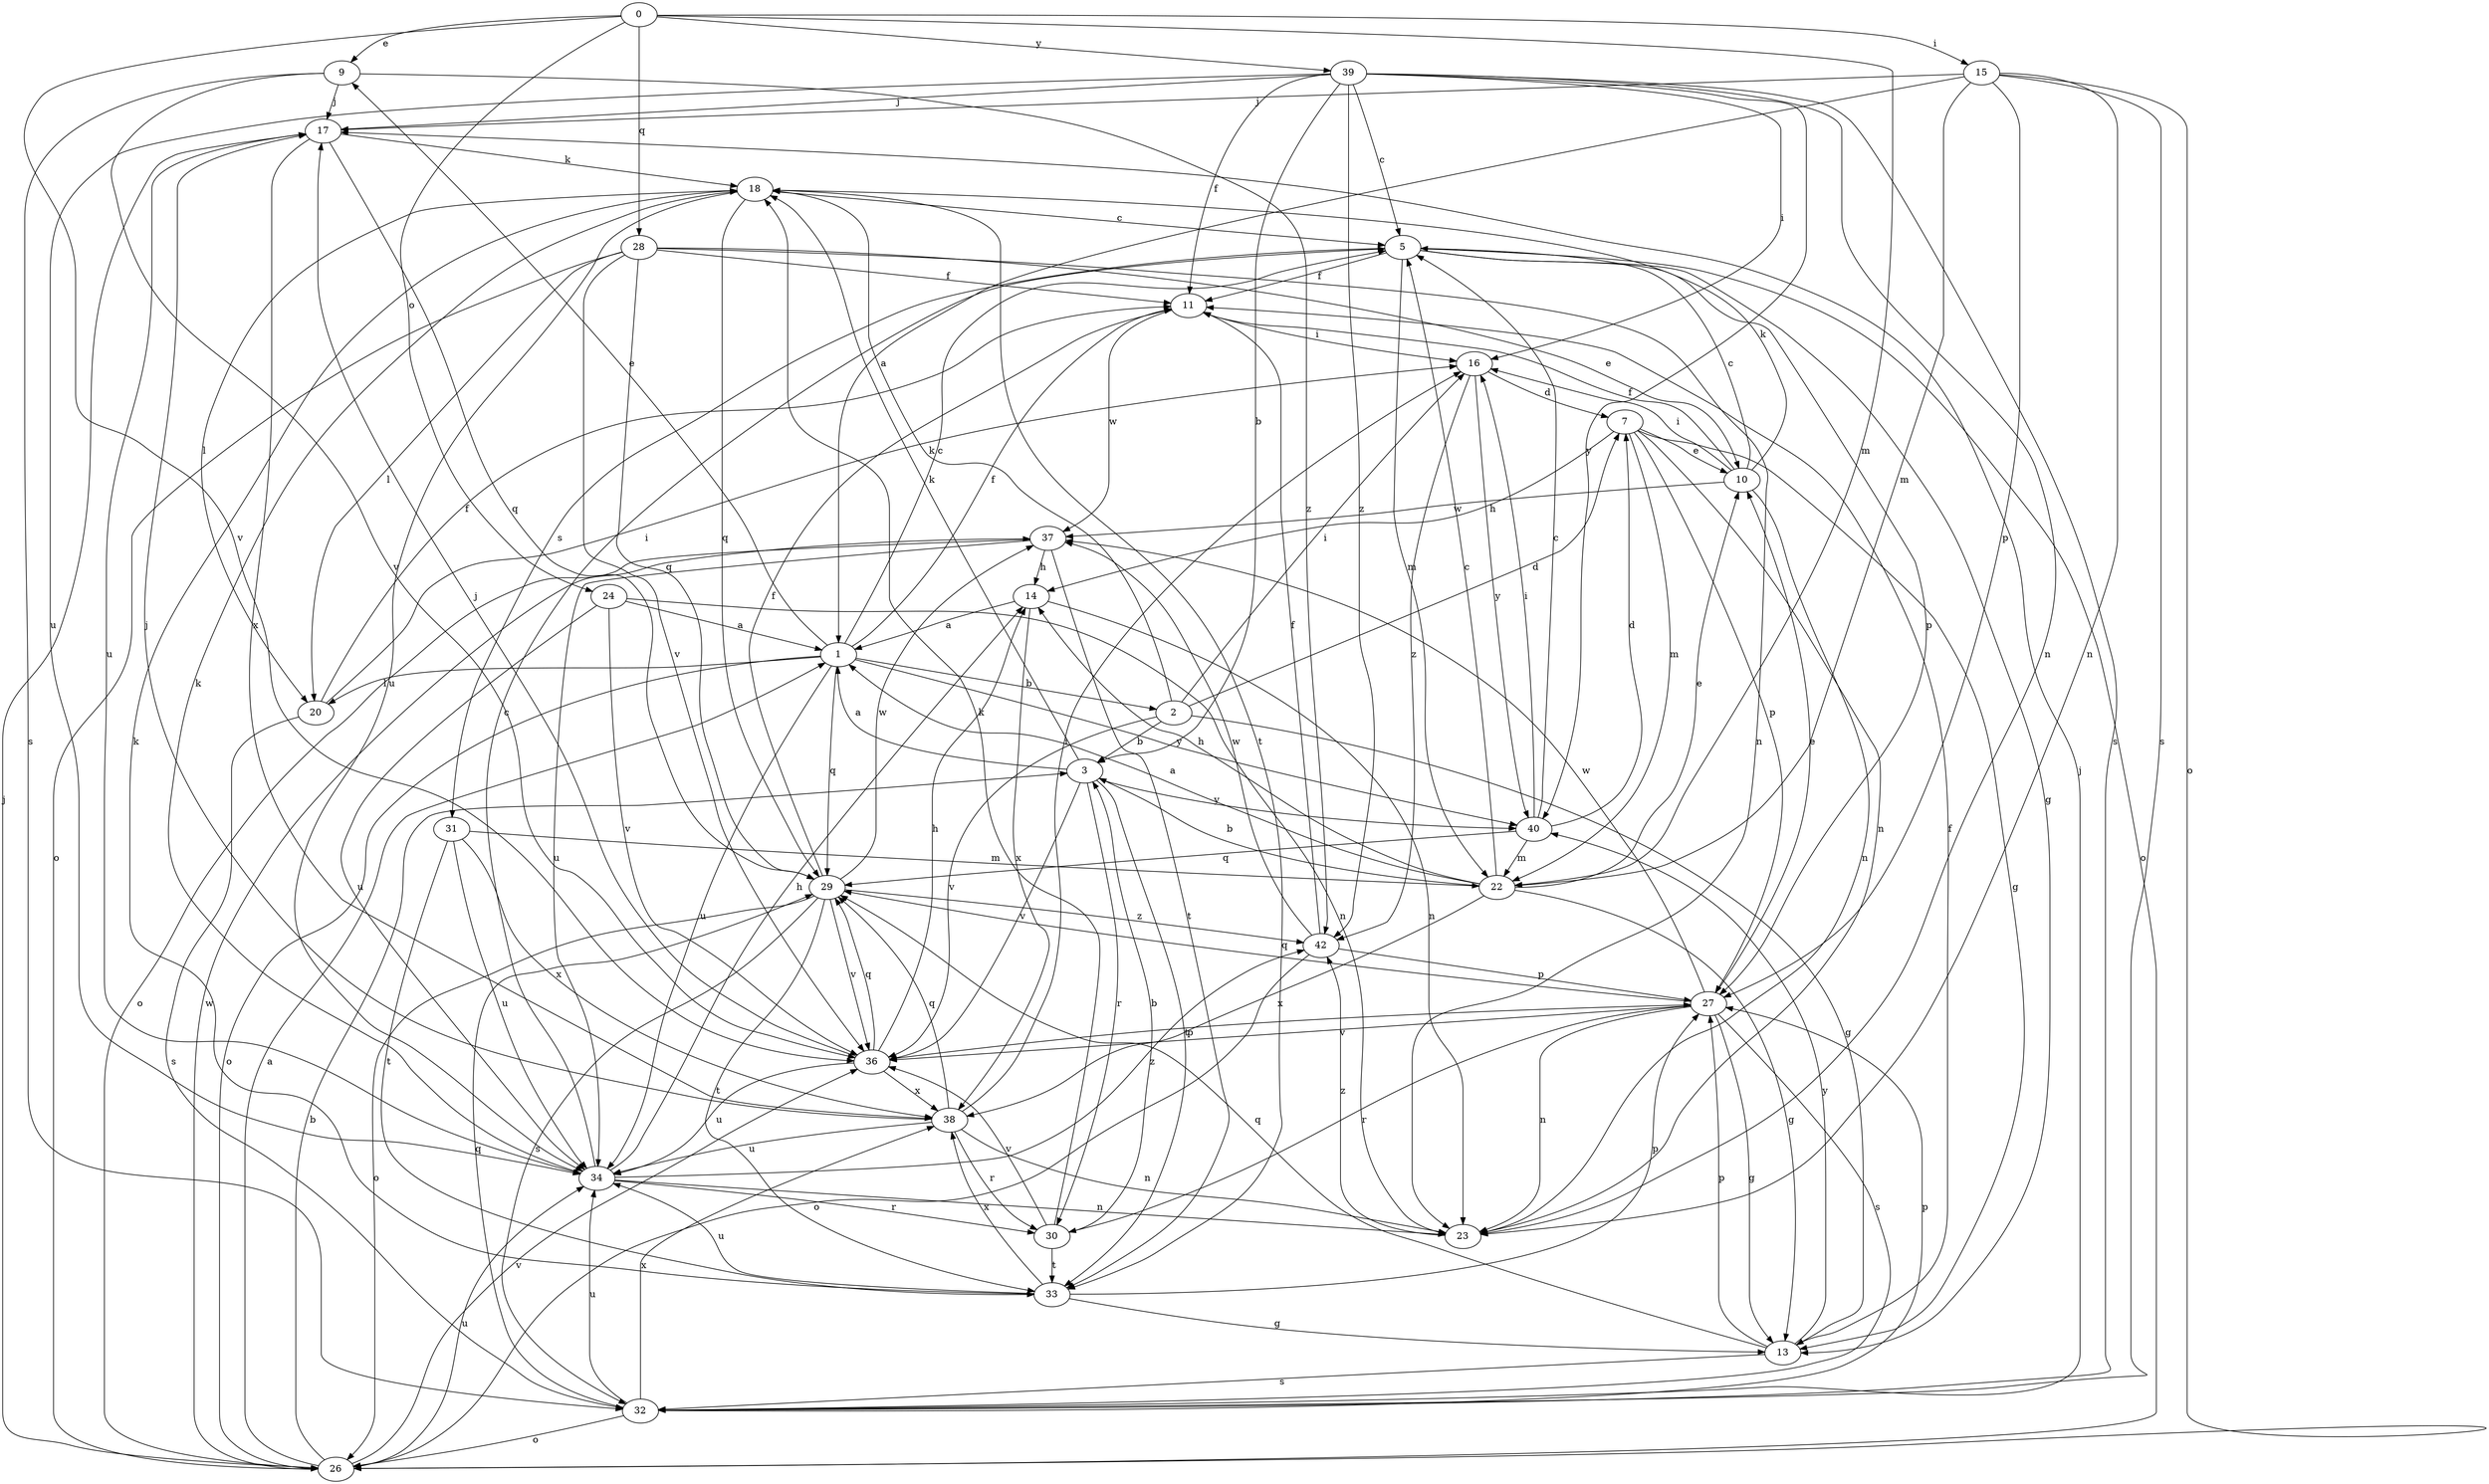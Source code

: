 strict digraph  {
0;
1;
2;
3;
5;
7;
9;
10;
11;
13;
14;
15;
16;
17;
18;
20;
22;
23;
24;
26;
27;
28;
29;
30;
31;
32;
33;
34;
36;
37;
38;
39;
40;
42;
0 -> 9  [label=e];
0 -> 15  [label=i];
0 -> 22  [label=m];
0 -> 24  [label=o];
0 -> 28  [label=q];
0 -> 36  [label=v];
0 -> 39  [label=y];
1 -> 2  [label=b];
1 -> 5  [label=c];
1 -> 9  [label=e];
1 -> 11  [label=f];
1 -> 20  [label=l];
1 -> 26  [label=o];
1 -> 29  [label=q];
1 -> 34  [label=u];
1 -> 40  [label=y];
2 -> 3  [label=b];
2 -> 7  [label=d];
2 -> 13  [label=g];
2 -> 16  [label=i];
2 -> 18  [label=k];
2 -> 36  [label=v];
3 -> 1  [label=a];
3 -> 18  [label=k];
3 -> 30  [label=r];
3 -> 33  [label=t];
3 -> 36  [label=v];
3 -> 40  [label=y];
5 -> 11  [label=f];
5 -> 13  [label=g];
5 -> 22  [label=m];
5 -> 26  [label=o];
5 -> 27  [label=p];
5 -> 31  [label=s];
7 -> 10  [label=e];
7 -> 13  [label=g];
7 -> 14  [label=h];
7 -> 22  [label=m];
7 -> 23  [label=n];
7 -> 27  [label=p];
9 -> 17  [label=j];
9 -> 32  [label=s];
9 -> 36  [label=v];
9 -> 42  [label=z];
10 -> 5  [label=c];
10 -> 11  [label=f];
10 -> 16  [label=i];
10 -> 18  [label=k];
10 -> 23  [label=n];
10 -> 37  [label=w];
11 -> 16  [label=i];
11 -> 37  [label=w];
13 -> 11  [label=f];
13 -> 27  [label=p];
13 -> 29  [label=q];
13 -> 32  [label=s];
13 -> 40  [label=y];
14 -> 1  [label=a];
14 -> 23  [label=n];
14 -> 38  [label=x];
15 -> 1  [label=a];
15 -> 17  [label=j];
15 -> 22  [label=m];
15 -> 23  [label=n];
15 -> 26  [label=o];
15 -> 27  [label=p];
15 -> 32  [label=s];
16 -> 7  [label=d];
16 -> 40  [label=y];
16 -> 42  [label=z];
17 -> 18  [label=k];
17 -> 29  [label=q];
17 -> 34  [label=u];
17 -> 38  [label=x];
18 -> 5  [label=c];
18 -> 20  [label=l];
18 -> 29  [label=q];
18 -> 33  [label=t];
18 -> 34  [label=u];
20 -> 11  [label=f];
20 -> 16  [label=i];
20 -> 32  [label=s];
22 -> 1  [label=a];
22 -> 3  [label=b];
22 -> 5  [label=c];
22 -> 10  [label=e];
22 -> 13  [label=g];
22 -> 14  [label=h];
22 -> 38  [label=x];
23 -> 42  [label=z];
24 -> 1  [label=a];
24 -> 23  [label=n];
24 -> 34  [label=u];
24 -> 36  [label=v];
26 -> 1  [label=a];
26 -> 3  [label=b];
26 -> 17  [label=j];
26 -> 34  [label=u];
26 -> 36  [label=v];
26 -> 37  [label=w];
27 -> 10  [label=e];
27 -> 13  [label=g];
27 -> 23  [label=n];
27 -> 29  [label=q];
27 -> 30  [label=r];
27 -> 32  [label=s];
27 -> 36  [label=v];
27 -> 37  [label=w];
28 -> 10  [label=e];
28 -> 11  [label=f];
28 -> 20  [label=l];
28 -> 23  [label=n];
28 -> 26  [label=o];
28 -> 29  [label=q];
28 -> 36  [label=v];
29 -> 11  [label=f];
29 -> 26  [label=o];
29 -> 32  [label=s];
29 -> 33  [label=t];
29 -> 36  [label=v];
29 -> 37  [label=w];
29 -> 42  [label=z];
30 -> 3  [label=b];
30 -> 18  [label=k];
30 -> 33  [label=t];
30 -> 36  [label=v];
31 -> 22  [label=m];
31 -> 33  [label=t];
31 -> 34  [label=u];
31 -> 38  [label=x];
32 -> 17  [label=j];
32 -> 26  [label=o];
32 -> 27  [label=p];
32 -> 29  [label=q];
32 -> 34  [label=u];
32 -> 38  [label=x];
33 -> 13  [label=g];
33 -> 18  [label=k];
33 -> 27  [label=p];
33 -> 34  [label=u];
33 -> 38  [label=x];
34 -> 5  [label=c];
34 -> 14  [label=h];
34 -> 18  [label=k];
34 -> 23  [label=n];
34 -> 30  [label=r];
34 -> 42  [label=z];
36 -> 14  [label=h];
36 -> 17  [label=j];
36 -> 27  [label=p];
36 -> 29  [label=q];
36 -> 34  [label=u];
36 -> 38  [label=x];
37 -> 14  [label=h];
37 -> 26  [label=o];
37 -> 33  [label=t];
37 -> 34  [label=u];
38 -> 16  [label=i];
38 -> 17  [label=j];
38 -> 23  [label=n];
38 -> 29  [label=q];
38 -> 30  [label=r];
38 -> 34  [label=u];
39 -> 3  [label=b];
39 -> 5  [label=c];
39 -> 11  [label=f];
39 -> 16  [label=i];
39 -> 17  [label=j];
39 -> 23  [label=n];
39 -> 32  [label=s];
39 -> 34  [label=u];
39 -> 40  [label=y];
39 -> 42  [label=z];
40 -> 5  [label=c];
40 -> 7  [label=d];
40 -> 16  [label=i];
40 -> 22  [label=m];
40 -> 29  [label=q];
42 -> 11  [label=f];
42 -> 26  [label=o];
42 -> 27  [label=p];
42 -> 37  [label=w];
}
